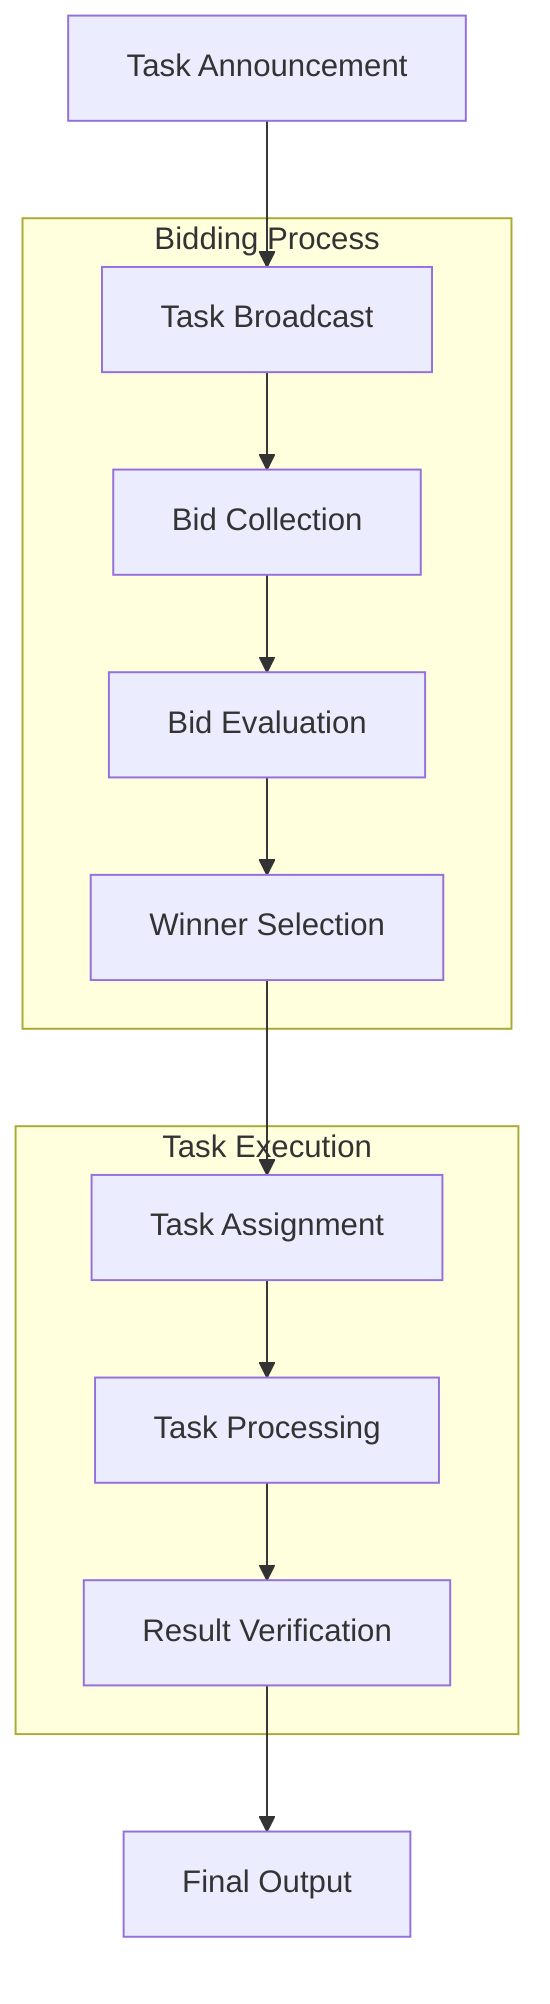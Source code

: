 flowchart TD
    A[Task Announcement] --> B[Task Broadcast]
    
    subgraph Bidding Process
        B --> C[Bid Collection]
        C --> D[Bid Evaluation]
        D --> E[Winner Selection]
    end
    
    subgraph Task Execution
        E --> F[Task Assignment]
        F --> G[Task Processing]
        G --> H[Result Verification]
    end
    
    H --> I[Final Output]